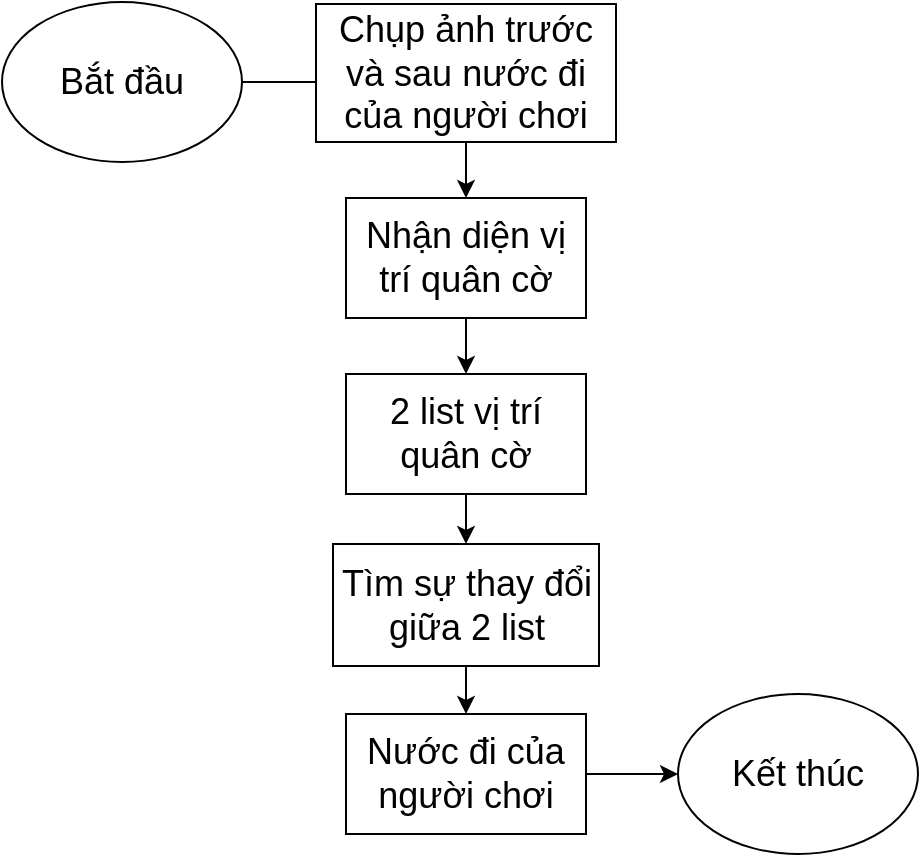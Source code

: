 <mxfile version="20.6.0" type="device"><diagram id="Fkyd5b9zyaU_cxWvpMQN" name="Page-1"><mxGraphModel dx="1278" dy="547" grid="0" gridSize="10" guides="1" tooltips="1" connect="1" arrows="1" fold="1" page="0" pageScale="1" pageWidth="850" pageHeight="1100" math="0" shadow="0"><root><mxCell id="0"/><mxCell id="1" parent="0"/><mxCell id="sa3jpI1VtYKg7UUCOMXs-3" value="" style="edgeStyle=orthogonalEdgeStyle;rounded=0;orthogonalLoop=1;jettySize=auto;html=1;" parent="1" source="sa3jpI1VtYKg7UUCOMXs-1" edge="1"><mxGeometry relative="1" as="geometry"><mxPoint x="327" y="243" as="targetPoint"/></mxGeometry></mxCell><mxCell id="sa3jpI1VtYKg7UUCOMXs-1" value="&lt;font style=&quot;font-size: 18px;&quot;&gt;Bắt đầu&lt;/font&gt;" style="ellipse;whiteSpace=wrap;html=1;" parent="1" vertex="1"><mxGeometry x="156" y="203" width="120" height="80" as="geometry"/></mxCell><mxCell id="sa3jpI1VtYKg7UUCOMXs-6" value="" style="edgeStyle=orthogonalEdgeStyle;rounded=0;orthogonalLoop=1;jettySize=auto;html=1;" parent="1" source="sa3jpI1VtYKg7UUCOMXs-4" target="sa3jpI1VtYKg7UUCOMXs-5" edge="1"><mxGeometry relative="1" as="geometry"/></mxCell><mxCell id="sa3jpI1VtYKg7UUCOMXs-4" value="&lt;font style=&quot;font-size: 18px;&quot;&gt;Chụp ảnh trước và sau nước đi của người chơi&lt;/font&gt;" style="rounded=0;whiteSpace=wrap;html=1;" parent="1" vertex="1"><mxGeometry x="313" y="204" width="150" height="69" as="geometry"/></mxCell><mxCell id="sa3jpI1VtYKg7UUCOMXs-8" value="" style="edgeStyle=orthogonalEdgeStyle;rounded=0;orthogonalLoop=1;jettySize=auto;html=1;" parent="1" source="sa3jpI1VtYKg7UUCOMXs-5" target="sa3jpI1VtYKg7UUCOMXs-7" edge="1"><mxGeometry relative="1" as="geometry"/></mxCell><mxCell id="sa3jpI1VtYKg7UUCOMXs-5" value="&lt;font style=&quot;font-size: 18px;&quot;&gt;Nhận diện vị trí quân cờ&lt;/font&gt;" style="rounded=0;whiteSpace=wrap;html=1;" parent="1" vertex="1"><mxGeometry x="328" y="301" width="120" height="60" as="geometry"/></mxCell><mxCell id="sa3jpI1VtYKg7UUCOMXs-10" value="" style="edgeStyle=orthogonalEdgeStyle;rounded=0;orthogonalLoop=1;jettySize=auto;html=1;" parent="1" source="sa3jpI1VtYKg7UUCOMXs-7" target="sa3jpI1VtYKg7UUCOMXs-9" edge="1"><mxGeometry relative="1" as="geometry"/></mxCell><mxCell id="sa3jpI1VtYKg7UUCOMXs-7" value="&lt;font style=&quot;font-size: 18px;&quot;&gt;2 list vị trí quân cờ&lt;/font&gt;" style="rounded=0;whiteSpace=wrap;html=1;" parent="1" vertex="1"><mxGeometry x="328" y="389" width="120" height="60" as="geometry"/></mxCell><mxCell id="sa3jpI1VtYKg7UUCOMXs-12" value="" style="edgeStyle=orthogonalEdgeStyle;rounded=0;orthogonalLoop=1;jettySize=auto;html=1;" parent="1" source="sa3jpI1VtYKg7UUCOMXs-9" target="sa3jpI1VtYKg7UUCOMXs-11" edge="1"><mxGeometry relative="1" as="geometry"/></mxCell><mxCell id="sa3jpI1VtYKg7UUCOMXs-9" value="&lt;font style=&quot;font-size: 18px;&quot;&gt;Tìm sự thay đổi &lt;br&gt;giữa 2 list&lt;/font&gt;" style="rounded=0;whiteSpace=wrap;html=1;" parent="1" vertex="1"><mxGeometry x="321.5" y="474" width="133" height="61" as="geometry"/></mxCell><mxCell id="sa3jpI1VtYKg7UUCOMXs-14" value="" style="edgeStyle=orthogonalEdgeStyle;rounded=0;orthogonalLoop=1;jettySize=auto;html=1;" parent="1" source="sa3jpI1VtYKg7UUCOMXs-11" target="sa3jpI1VtYKg7UUCOMXs-13" edge="1"><mxGeometry relative="1" as="geometry"/></mxCell><mxCell id="sa3jpI1VtYKg7UUCOMXs-11" value="&lt;font style=&quot;font-size: 18px;&quot;&gt;Nước đi của&lt;br&gt;người chơi&lt;/font&gt;" style="rounded=0;whiteSpace=wrap;html=1;" parent="1" vertex="1"><mxGeometry x="328" y="559" width="120" height="60" as="geometry"/></mxCell><mxCell id="sa3jpI1VtYKg7UUCOMXs-13" value="&lt;font style=&quot;font-size: 18px;&quot;&gt;Kết thúc&lt;/font&gt;" style="ellipse;whiteSpace=wrap;html=1;" parent="1" vertex="1"><mxGeometry x="494" y="549" width="120" height="80" as="geometry"/></mxCell></root></mxGraphModel></diagram></mxfile>